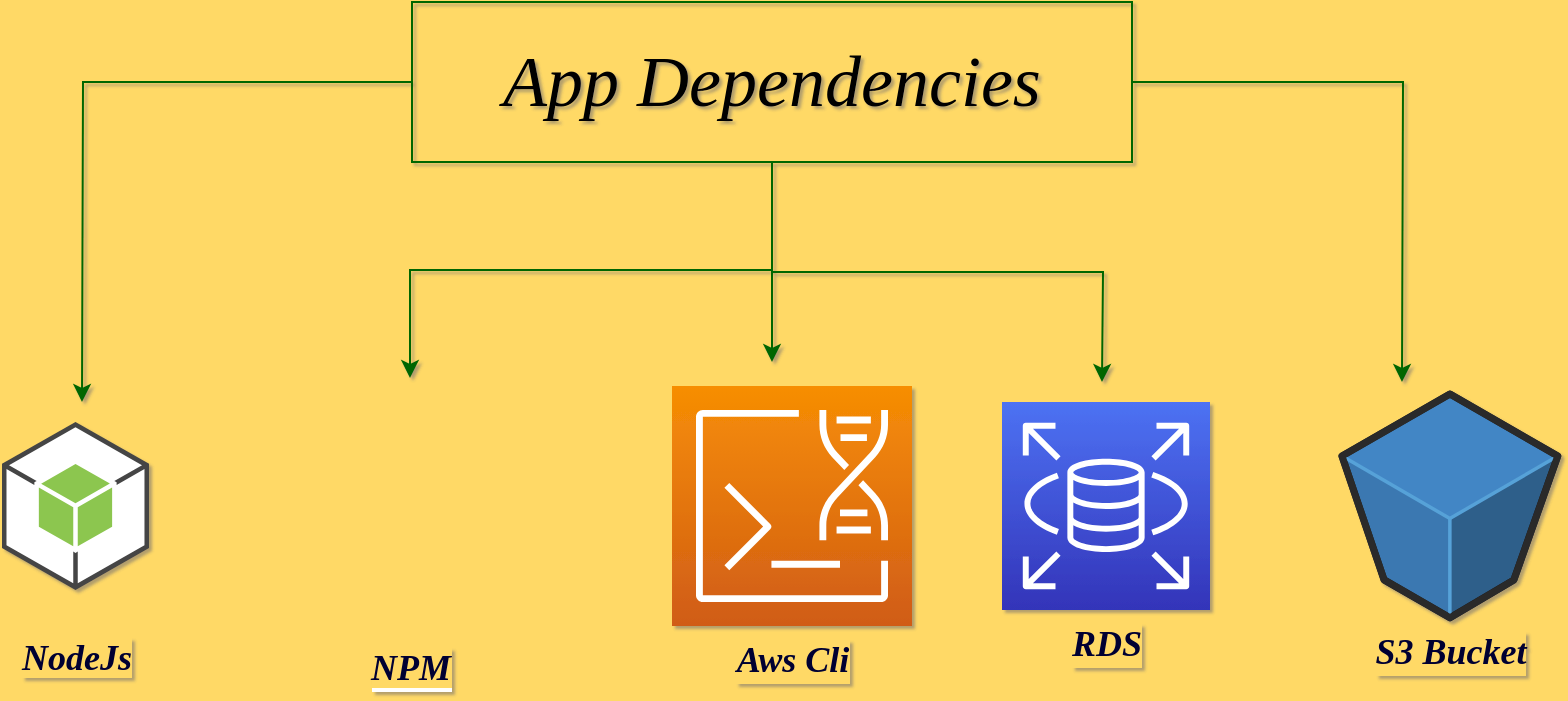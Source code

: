 <mxfile version="20.8.5" type="device"><diagram id="JgH7tXor0n1Tl1sHqOLE" name="Page-1"><mxGraphModel dx="4050" dy="1129" grid="1" gridSize="10" guides="1" tooltips="1" connect="1" arrows="1" fold="1" page="1" pageScale="1" pageWidth="850" pageHeight="1100" background="#FFD966" math="0" shadow="1"><root><mxCell id="0"/><mxCell id="1" parent="0"/><mxCell id="2HQAtt0zPuHDB9mImTZX-26" value="" style="group" vertex="1" connectable="0" parent="1"><mxGeometry x="-430" y="360" width="777.87" height="316" as="geometry"/></mxCell><mxCell id="2HQAtt0zPuHDB9mImTZX-20" value="" style="edgeStyle=orthogonalEdgeStyle;rounded=0;orthogonalLoop=1;jettySize=auto;html=1;fontFamily=Times New Roman;fontSize=18;fontColor=#000000;strokeColor=#006600;" edge="1" parent="2HQAtt0zPuHDB9mImTZX-26" source="2HQAtt0zPuHDB9mImTZX-2"><mxGeometry relative="1" as="geometry"><mxPoint x="40" y="200" as="targetPoint"/></mxGeometry></mxCell><mxCell id="2HQAtt0zPuHDB9mImTZX-23" value="" style="edgeStyle=orthogonalEdgeStyle;rounded=0;orthogonalLoop=1;jettySize=auto;html=1;fontFamily=Times New Roman;fontSize=18;fontColor=#000000;strokeColor=#006600;" edge="1" parent="2HQAtt0zPuHDB9mImTZX-26" source="2HQAtt0zPuHDB9mImTZX-2"><mxGeometry relative="1" as="geometry"><mxPoint x="700" y="190" as="targetPoint"/></mxGeometry></mxCell><mxCell id="2HQAtt0zPuHDB9mImTZX-24" value="" style="edgeStyle=orthogonalEdgeStyle;rounded=0;orthogonalLoop=1;jettySize=auto;html=1;fontFamily=Times New Roman;fontSize=18;fontColor=#000000;strokeColor=#006600;" edge="1" parent="2HQAtt0zPuHDB9mImTZX-26" source="2HQAtt0zPuHDB9mImTZX-2"><mxGeometry relative="1" as="geometry"><mxPoint x="385" y="180" as="targetPoint"/></mxGeometry></mxCell><mxCell id="2HQAtt0zPuHDB9mImTZX-25" value="" style="edgeStyle=orthogonalEdgeStyle;rounded=0;orthogonalLoop=1;jettySize=auto;html=1;fontFamily=Times New Roman;fontSize=18;fontColor=#000000;strokeColor=#006600;" edge="1" parent="2HQAtt0zPuHDB9mImTZX-26" source="2HQAtt0zPuHDB9mImTZX-2"><mxGeometry relative="1" as="geometry"><mxPoint x="550" y="190" as="targetPoint"/></mxGeometry></mxCell><mxCell id="2HQAtt0zPuHDB9mImTZX-2" value="&lt;font face=&quot;Times New Roman&quot; style=&quot;font-size: 36px;&quot;&gt;&lt;i&gt;App Dependencies&lt;/i&gt;&lt;/font&gt;" style="text;html=1;strokeColor=#006600;fillColor=none;align=center;verticalAlign=middle;whiteSpace=wrap;rounded=0;" vertex="1" parent="2HQAtt0zPuHDB9mImTZX-26"><mxGeometry x="205" width="360" height="80" as="geometry"/></mxCell><mxCell id="2HQAtt0zPuHDB9mImTZX-4" value="&lt;font color=&quot;#000033&quot; style=&quot;font-size: 18px;&quot;&gt;&lt;i&gt;&lt;b style=&quot;background-color: rgb(255, 217, 102);&quot;&gt;NodeJs&lt;/b&gt;&lt;/i&gt;&lt;/font&gt;" style="outlineConnect=0;dashed=0;verticalLabelPosition=bottom;verticalAlign=top;align=center;html=1;shape=mxgraph.aws3.android;fillColor=#8CC64F;gradientColor=none;strokeColor=#FFF4C3;fontFamily=Times New Roman;fontSize=36;" vertex="1" parent="2HQAtt0zPuHDB9mImTZX-26"><mxGeometry y="210" width="73.5" height="84" as="geometry"/></mxCell><mxCell id="2HQAtt0zPuHDB9mImTZX-10" value="&lt;i style=&quot;background-color: rgb(255, 217, 102);&quot;&gt;&lt;b&gt;&lt;font color=&quot;#000033&quot;&gt;NPM&lt;/font&gt;&lt;/b&gt;&lt;/i&gt;" style="shape=image;html=1;verticalAlign=top;verticalLabelPosition=bottom;labelBackgroundColor=#ffffff;imageAspect=0;aspect=fixed;image=https://cdn1.iconfinder.com/data/icons/ionicons-fill-vol-2/512/logo-npm-128.png;strokeColor=#FFF4C3;fontFamily=Times New Roman;fontSize=18;fontColor=#000000;" vertex="1" parent="2HQAtt0zPuHDB9mImTZX-26"><mxGeometry x="140" y="188" width="128" height="128" as="geometry"/></mxCell><mxCell id="2HQAtt0zPuHDB9mImTZX-21" value="" style="edgeStyle=orthogonalEdgeStyle;rounded=0;orthogonalLoop=1;jettySize=auto;html=1;fontFamily=Times New Roman;fontSize=18;fontColor=#000000;strokeColor=#006600;" edge="1" parent="2HQAtt0zPuHDB9mImTZX-26" source="2HQAtt0zPuHDB9mImTZX-2" target="2HQAtt0zPuHDB9mImTZX-10"><mxGeometry relative="1" as="geometry"><mxPoint x="160" y="100" as="targetPoint"/></mxGeometry></mxCell><mxCell id="2HQAtt0zPuHDB9mImTZX-13" value="&lt;font color=&quot;#000033&quot; style=&quot;font-size: 18px;&quot;&gt;&lt;i style=&quot;&quot;&gt;&lt;b style=&quot;&quot;&gt;Aws Cli&lt;/b&gt;&lt;/i&gt;&lt;/font&gt;" style="sketch=0;points=[[0,0,0],[0.25,0,0],[0.5,0,0],[0.75,0,0],[1,0,0],[0,1,0],[0.25,1,0],[0.5,1,0],[0.75,1,0],[1,1,0],[0,0.25,0],[0,0.5,0],[0,0.75,0],[1,0.25,0],[1,0.5,0],[1,0.75,0]];outlineConnect=0;fontColor=#232F3E;gradientColor=#F78E04;gradientDirection=north;fillColor=#D05C17;strokeColor=#ffffff;dashed=0;verticalLabelPosition=bottom;verticalAlign=top;align=center;html=1;fontSize=12;fontStyle=0;aspect=fixed;shape=mxgraph.aws4.resourceIcon;resIcon=mxgraph.aws4.genomics_cli;labelBackgroundColor=#FFD966;fontFamily=Times New Roman;" vertex="1" parent="2HQAtt0zPuHDB9mImTZX-26"><mxGeometry x="335" y="192" width="120" height="120" as="geometry"/></mxCell><mxCell id="2HQAtt0zPuHDB9mImTZX-18" value="&lt;font color=&quot;#000033&quot; style=&quot;font-size: 18px;&quot;&gt;&lt;i&gt;&lt;b style=&quot;background-color: rgb(255, 217, 102);&quot;&gt;RDS&lt;/b&gt;&lt;/i&gt;&lt;/font&gt;" style="sketch=0;points=[[0,0,0],[0.25,0,0],[0.5,0,0],[0.75,0,0],[1,0,0],[0,1,0],[0.25,1,0],[0.5,1,0],[0.75,1,0],[1,1,0],[0,0.25,0],[0,0.5,0],[0,0.75,0],[1,0.25,0],[1,0.5,0],[1,0.75,0]];outlineConnect=0;fontColor=#232F3E;gradientColor=#4D72F3;gradientDirection=north;fillColor=#3334B9;strokeColor=#ffffff;dashed=0;verticalLabelPosition=bottom;verticalAlign=top;align=center;html=1;fontSize=12;fontStyle=0;aspect=fixed;shape=mxgraph.aws4.resourceIcon;resIcon=mxgraph.aws4.rds;labelBackgroundColor=#FFD966;fontFamily=Times New Roman;" vertex="1" parent="2HQAtt0zPuHDB9mImTZX-26"><mxGeometry x="500" y="200" width="104" height="104" as="geometry"/></mxCell><mxCell id="2HQAtt0zPuHDB9mImTZX-19" value="&lt;font color=&quot;#000033&quot; style=&quot;font-size: 18px;&quot;&gt;&lt;i&gt;&lt;b style=&quot;background-color: rgb(255, 217, 102);&quot;&gt;S3 Bucket&lt;/b&gt;&lt;/i&gt;&lt;/font&gt;" style="verticalLabelPosition=bottom;html=1;verticalAlign=top;strokeWidth=1;align=center;outlineConnect=0;dashed=0;outlineConnect=0;shape=mxgraph.aws3d.s3Bucket;fillColor=#4286c5;strokeColor=#57A2D8;aspect=fixed;labelBackgroundColor=#FFD966;fontFamily=Times New Roman;fontSize=18;fontColor=#000000;" vertex="1" parent="2HQAtt0zPuHDB9mImTZX-26"><mxGeometry x="670" y="196" width="107.87" height="111.9" as="geometry"/></mxCell></root></mxGraphModel></diagram></mxfile>